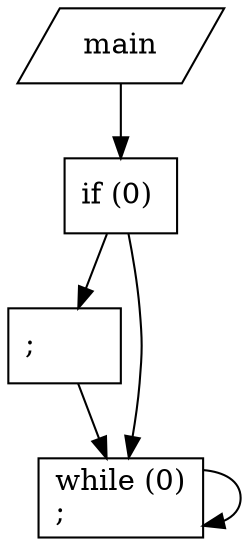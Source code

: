 digraph {
main[shape=parallelogram];
v0 [shape=box,label="if (0)\l"];
v1 [shape=box,label=";\l"];
v2 [shape=box,label="while (0)\l;\l"];
main -> v0;
v0 -> v1;
v0 -> v2;
v1 -> v2;
v2 -> v2;

}
